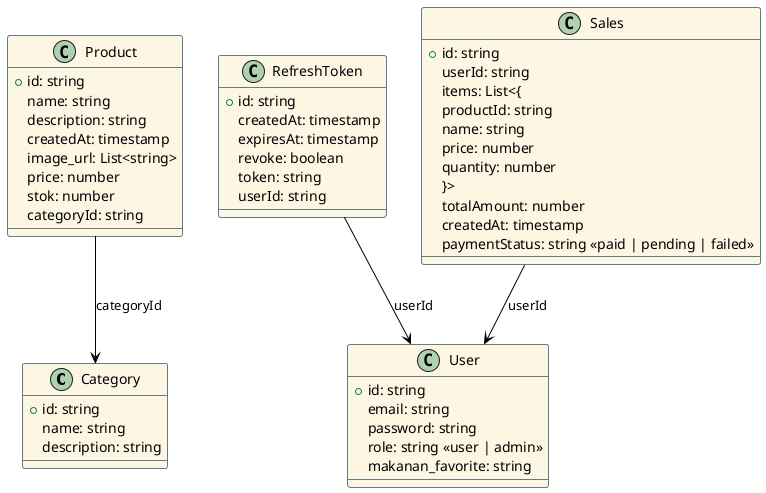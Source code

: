 @startuml market_cloths

' Styling
skinparam class {
  BackgroundColor #FDF6E3
  BorderColor #657B83
  BorderThickness 1
  ArrowColor Black
}

' Category Collection
class Category {
  + id: string
  name: string
  description: string
}

' Product Collection
class Product {
  + id: string
  name: string
  description: string
  createdAt: timestamp
  image_url: List<string>
  price: number
  stok: number
  categoryId: string
}

' User Collection
class User {
  + id: string
  email: string
  password: string
  role: string <<user | admin>>
  makanan_favorite: string
}

' Refresh Token Collection
class RefreshToken {
  + id: string
  createdAt: timestamp
  expiresAt: timestamp
  revoke: boolean
  token: string
  userId: string
}

' Sales Collection
class Sales {
  + id: string
  userId: string
  items: List<{
    productId: string
    name: string
    price: number
    quantity: number
  }>
  totalAmount: number
  createdAt: timestamp
  paymentStatus: string <<paid | pending | failed>>
}

' Relationships
Product --> Category : categoryId
Sales --> User : userId
RefreshToken --> User : userId

@enduml
